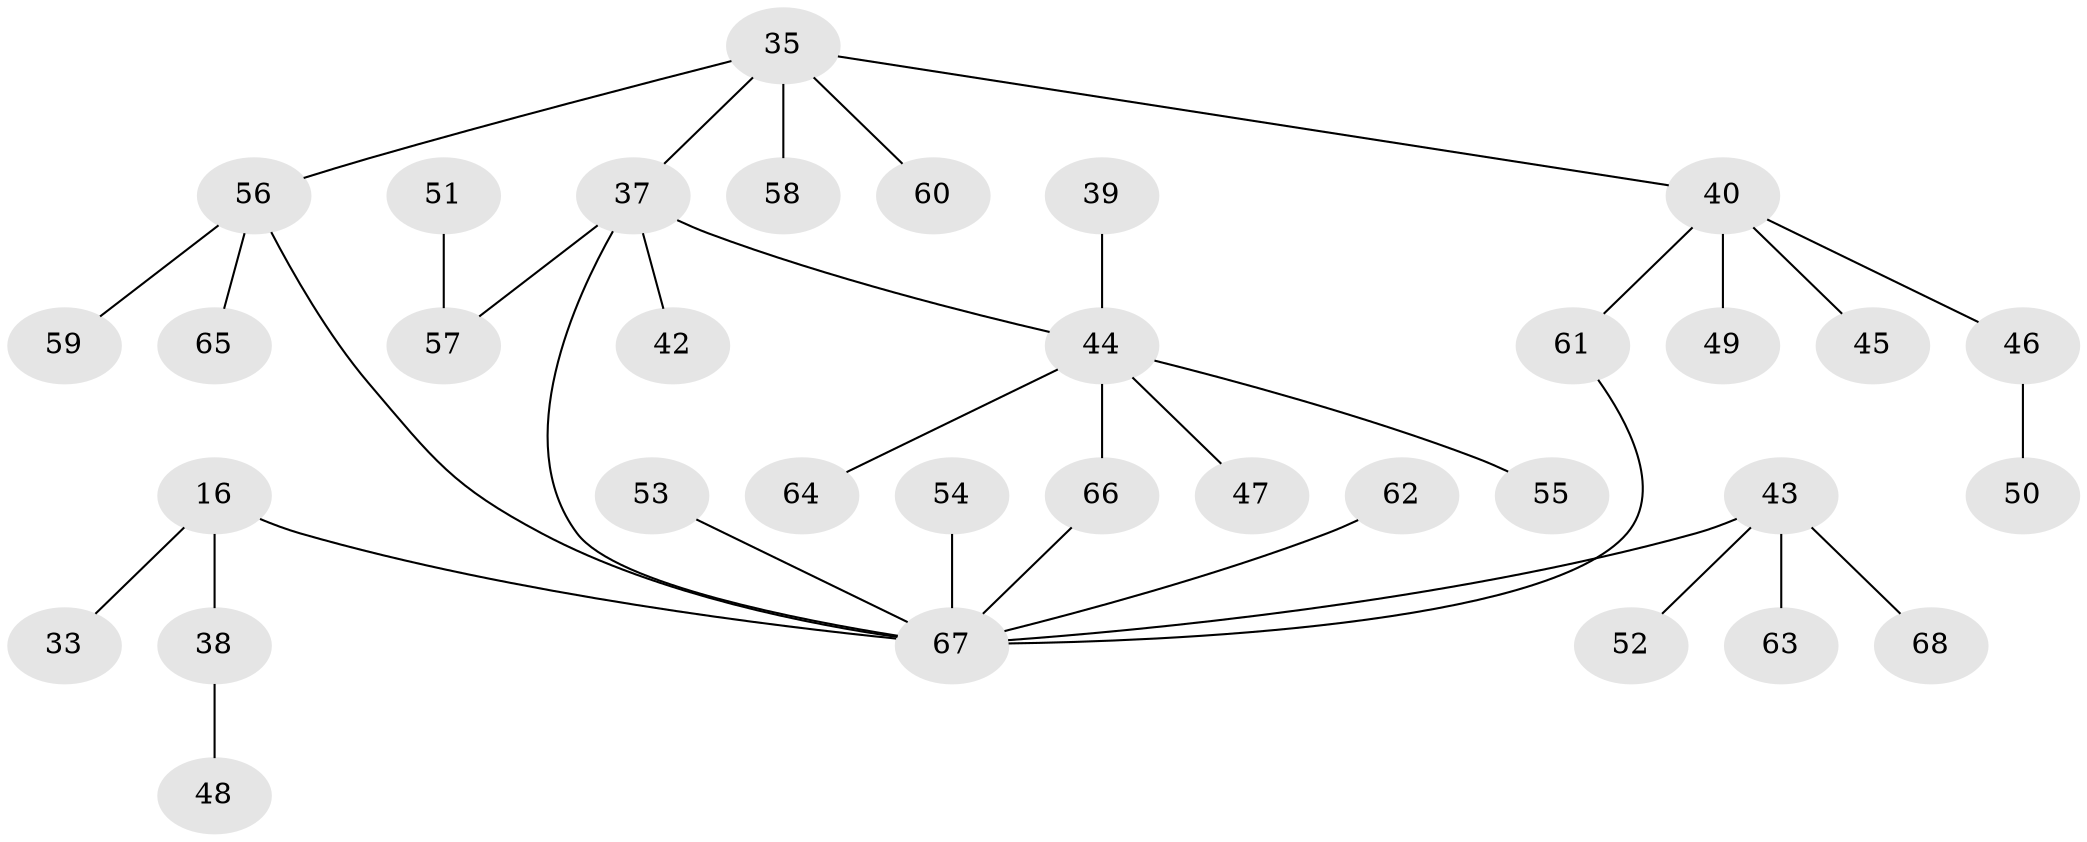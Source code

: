 // original degree distribution, {3: 0.14705882352941177, 5: 0.04411764705882353, 4: 0.10294117647058823, 6: 0.014705882352941176, 2: 0.23529411764705882, 1: 0.45588235294117646}
// Generated by graph-tools (version 1.1) at 2025/41/03/09/25 04:41:39]
// undirected, 34 vertices, 36 edges
graph export_dot {
graph [start="1"]
  node [color=gray90,style=filled];
  16;
  33;
  35 [super="+6"];
  37 [super="+28"];
  38 [super="+17"];
  39;
  40 [super="+27"];
  42;
  43 [super="+29+36+31+32"];
  44 [super="+34+41"];
  45;
  46;
  47;
  48;
  49;
  50;
  51;
  52;
  53;
  54;
  55;
  56;
  57 [super="+12+30"];
  58;
  59;
  60;
  61;
  62;
  63;
  64;
  65;
  66;
  67 [super="+14+21+13+20"];
  68;
  16 -- 33;
  16 -- 38 [weight=2];
  16 -- 67;
  35 -- 56;
  35 -- 58;
  35 -- 60;
  35 -- 40;
  35 -- 37;
  37 -- 42;
  37 -- 67;
  37 -- 57;
  37 -- 44;
  38 -- 48;
  39 -- 44;
  40 -- 45;
  40 -- 61;
  40 -- 49;
  40 -- 46;
  43 -- 52;
  43 -- 63;
  43 -- 67;
  43 -- 68;
  44 -- 64;
  44 -- 66;
  44 -- 55;
  44 -- 47;
  46 -- 50;
  51 -- 57;
  53 -- 67;
  54 -- 67;
  56 -- 59;
  56 -- 65;
  56 -- 67;
  61 -- 67;
  62 -- 67;
  66 -- 67;
}
